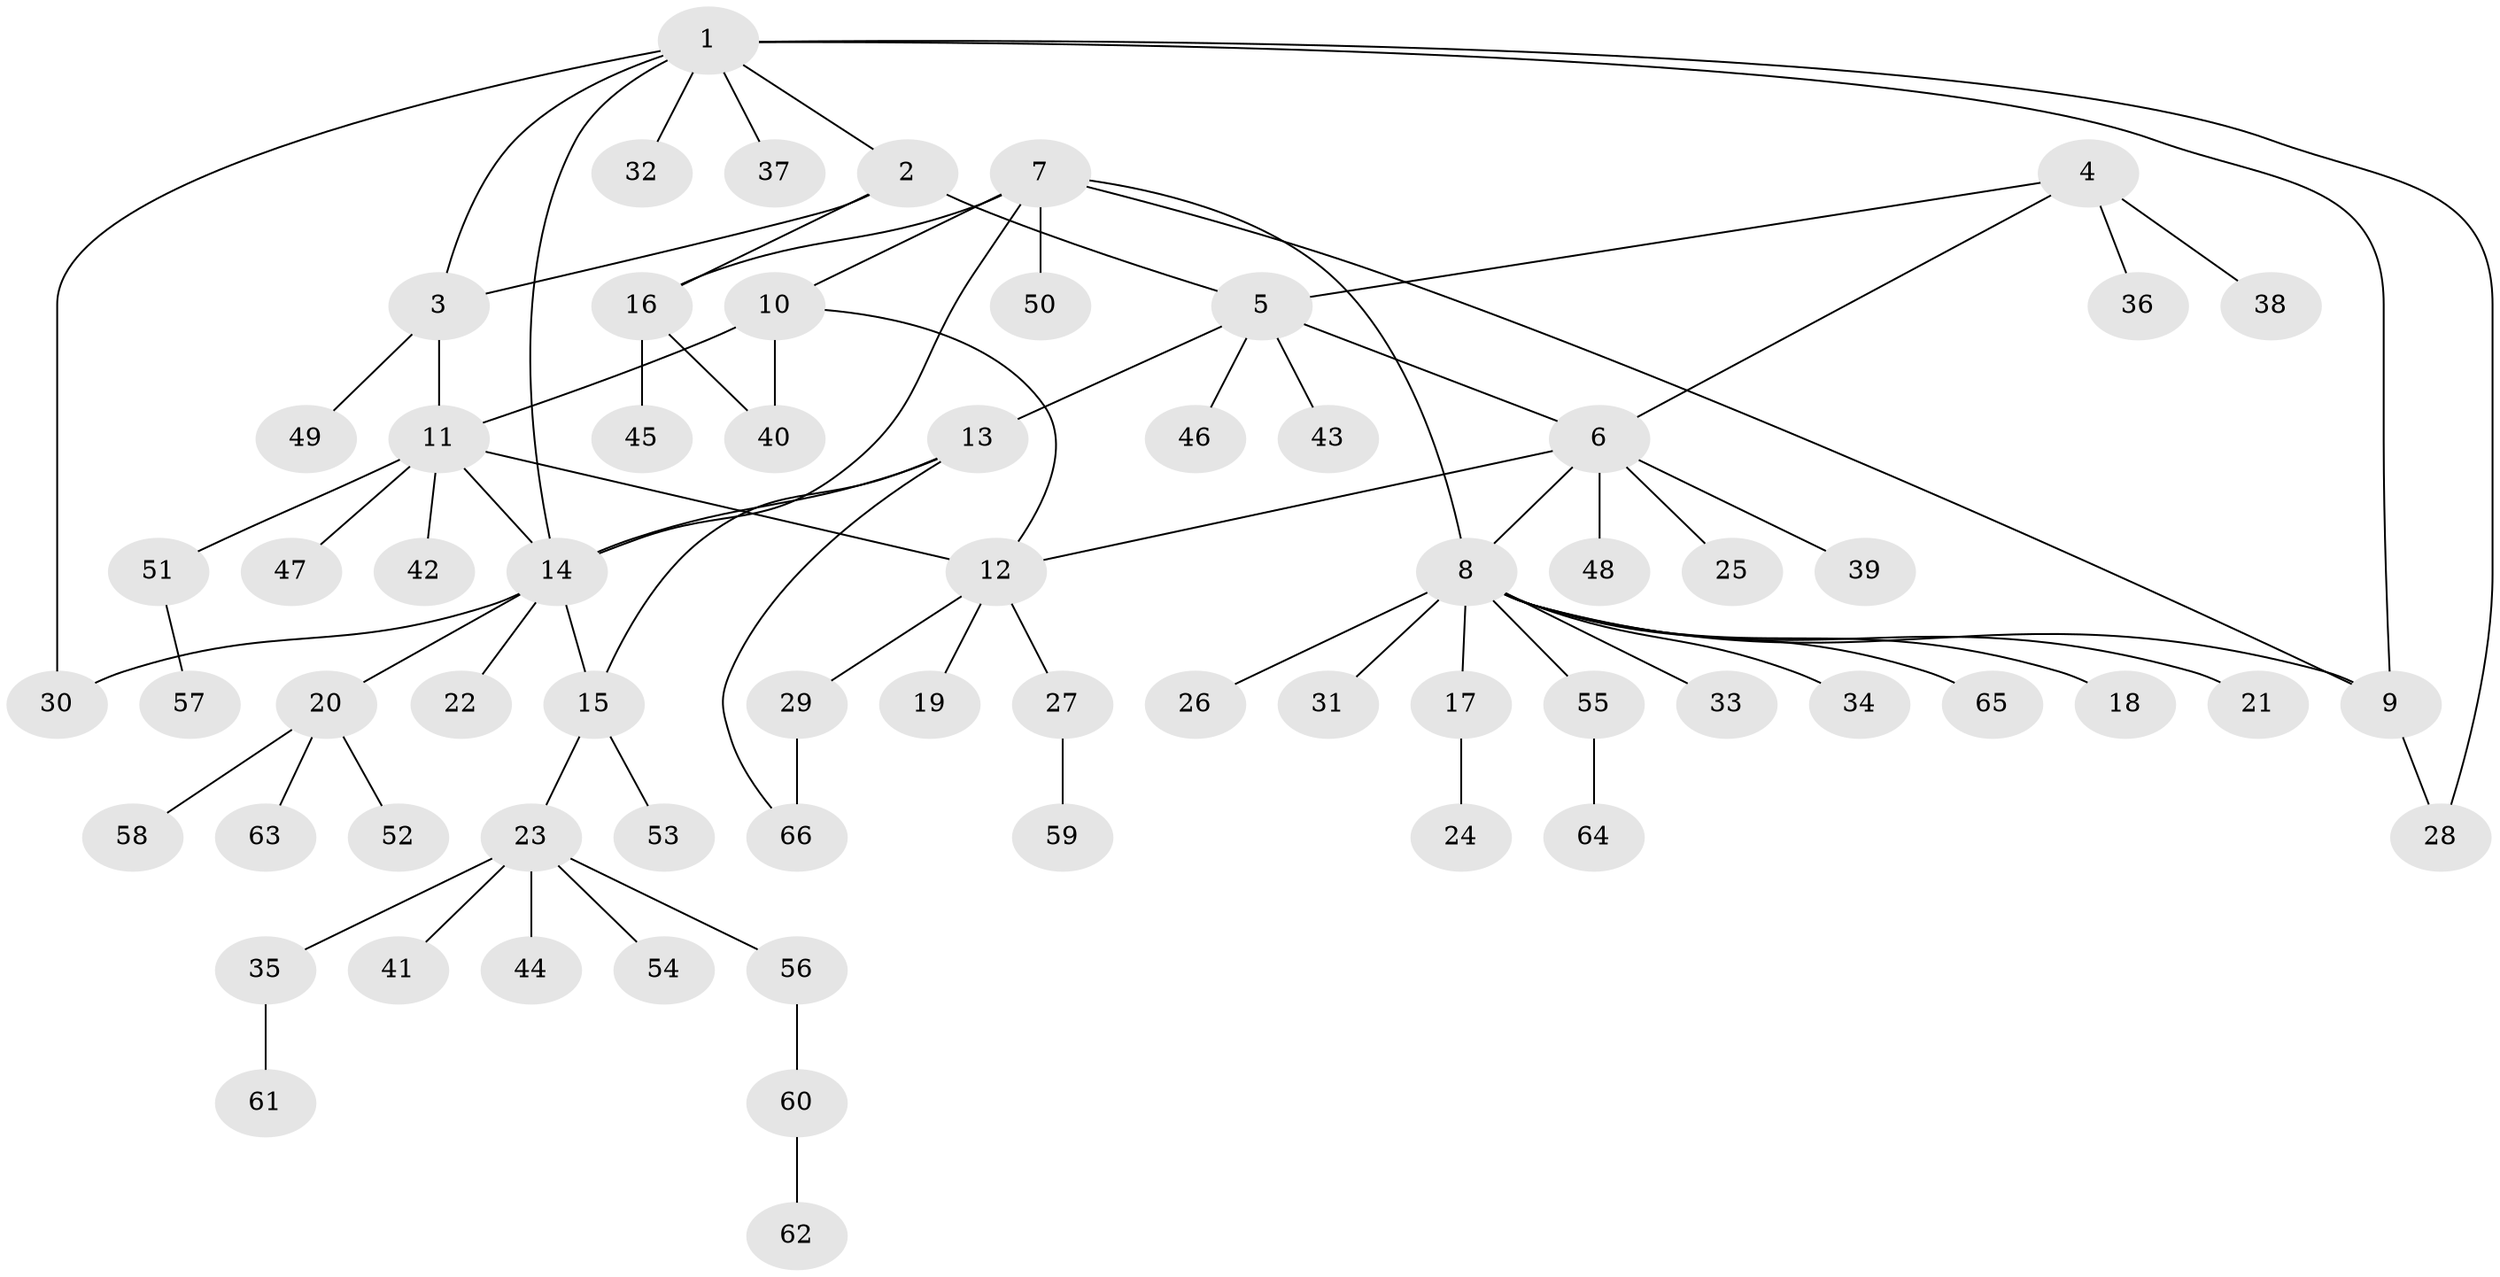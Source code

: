 // Generated by graph-tools (version 1.1) at 2025/54/03/09/25 04:54:04]
// undirected, 66 vertices, 81 edges
graph export_dot {
graph [start="1"]
  node [color=gray90,style=filled];
  1;
  2;
  3;
  4;
  5;
  6;
  7;
  8;
  9;
  10;
  11;
  12;
  13;
  14;
  15;
  16;
  17;
  18;
  19;
  20;
  21;
  22;
  23;
  24;
  25;
  26;
  27;
  28;
  29;
  30;
  31;
  32;
  33;
  34;
  35;
  36;
  37;
  38;
  39;
  40;
  41;
  42;
  43;
  44;
  45;
  46;
  47;
  48;
  49;
  50;
  51;
  52;
  53;
  54;
  55;
  56;
  57;
  58;
  59;
  60;
  61;
  62;
  63;
  64;
  65;
  66;
  1 -- 2;
  1 -- 3;
  1 -- 9;
  1 -- 14;
  1 -- 28;
  1 -- 30;
  1 -- 32;
  1 -- 37;
  2 -- 3;
  2 -- 5;
  2 -- 16;
  3 -- 11;
  3 -- 49;
  4 -- 5;
  4 -- 6;
  4 -- 36;
  4 -- 38;
  5 -- 6;
  5 -- 13;
  5 -- 43;
  5 -- 46;
  6 -- 8;
  6 -- 12;
  6 -- 25;
  6 -- 39;
  6 -- 48;
  7 -- 8;
  7 -- 9;
  7 -- 10;
  7 -- 14;
  7 -- 16;
  7 -- 50;
  8 -- 9;
  8 -- 17;
  8 -- 18;
  8 -- 21;
  8 -- 26;
  8 -- 31;
  8 -- 33;
  8 -- 34;
  8 -- 55;
  8 -- 65;
  9 -- 28;
  10 -- 11;
  10 -- 12;
  10 -- 40;
  11 -- 12;
  11 -- 14;
  11 -- 42;
  11 -- 47;
  11 -- 51;
  12 -- 19;
  12 -- 27;
  12 -- 29;
  13 -- 14;
  13 -- 15;
  13 -- 66;
  14 -- 15;
  14 -- 20;
  14 -- 22;
  14 -- 30;
  15 -- 23;
  15 -- 53;
  16 -- 40;
  16 -- 45;
  17 -- 24;
  20 -- 52;
  20 -- 58;
  20 -- 63;
  23 -- 35;
  23 -- 41;
  23 -- 44;
  23 -- 54;
  23 -- 56;
  27 -- 59;
  29 -- 66;
  35 -- 61;
  51 -- 57;
  55 -- 64;
  56 -- 60;
  60 -- 62;
}
